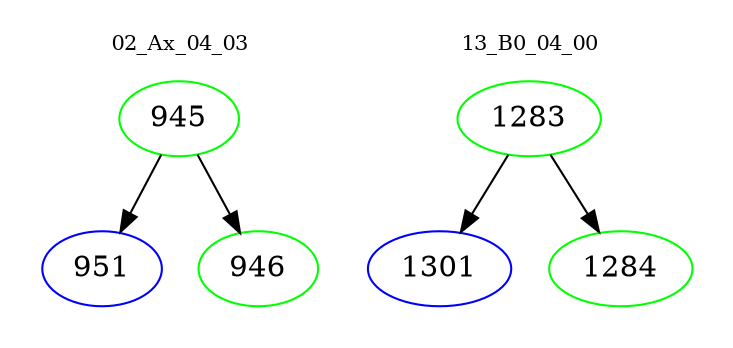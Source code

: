 digraph{
subgraph cluster_0 {
color = white
label = "02_Ax_04_03";
fontsize=10;
T0_945 [label="945", color="green"]
T0_945 -> T0_951 [color="black"]
T0_951 [label="951", color="blue"]
T0_945 -> T0_946 [color="black"]
T0_946 [label="946", color="green"]
}
subgraph cluster_1 {
color = white
label = "13_B0_04_00";
fontsize=10;
T1_1283 [label="1283", color="green"]
T1_1283 -> T1_1301 [color="black"]
T1_1301 [label="1301", color="blue"]
T1_1283 -> T1_1284 [color="black"]
T1_1284 [label="1284", color="green"]
}
}
